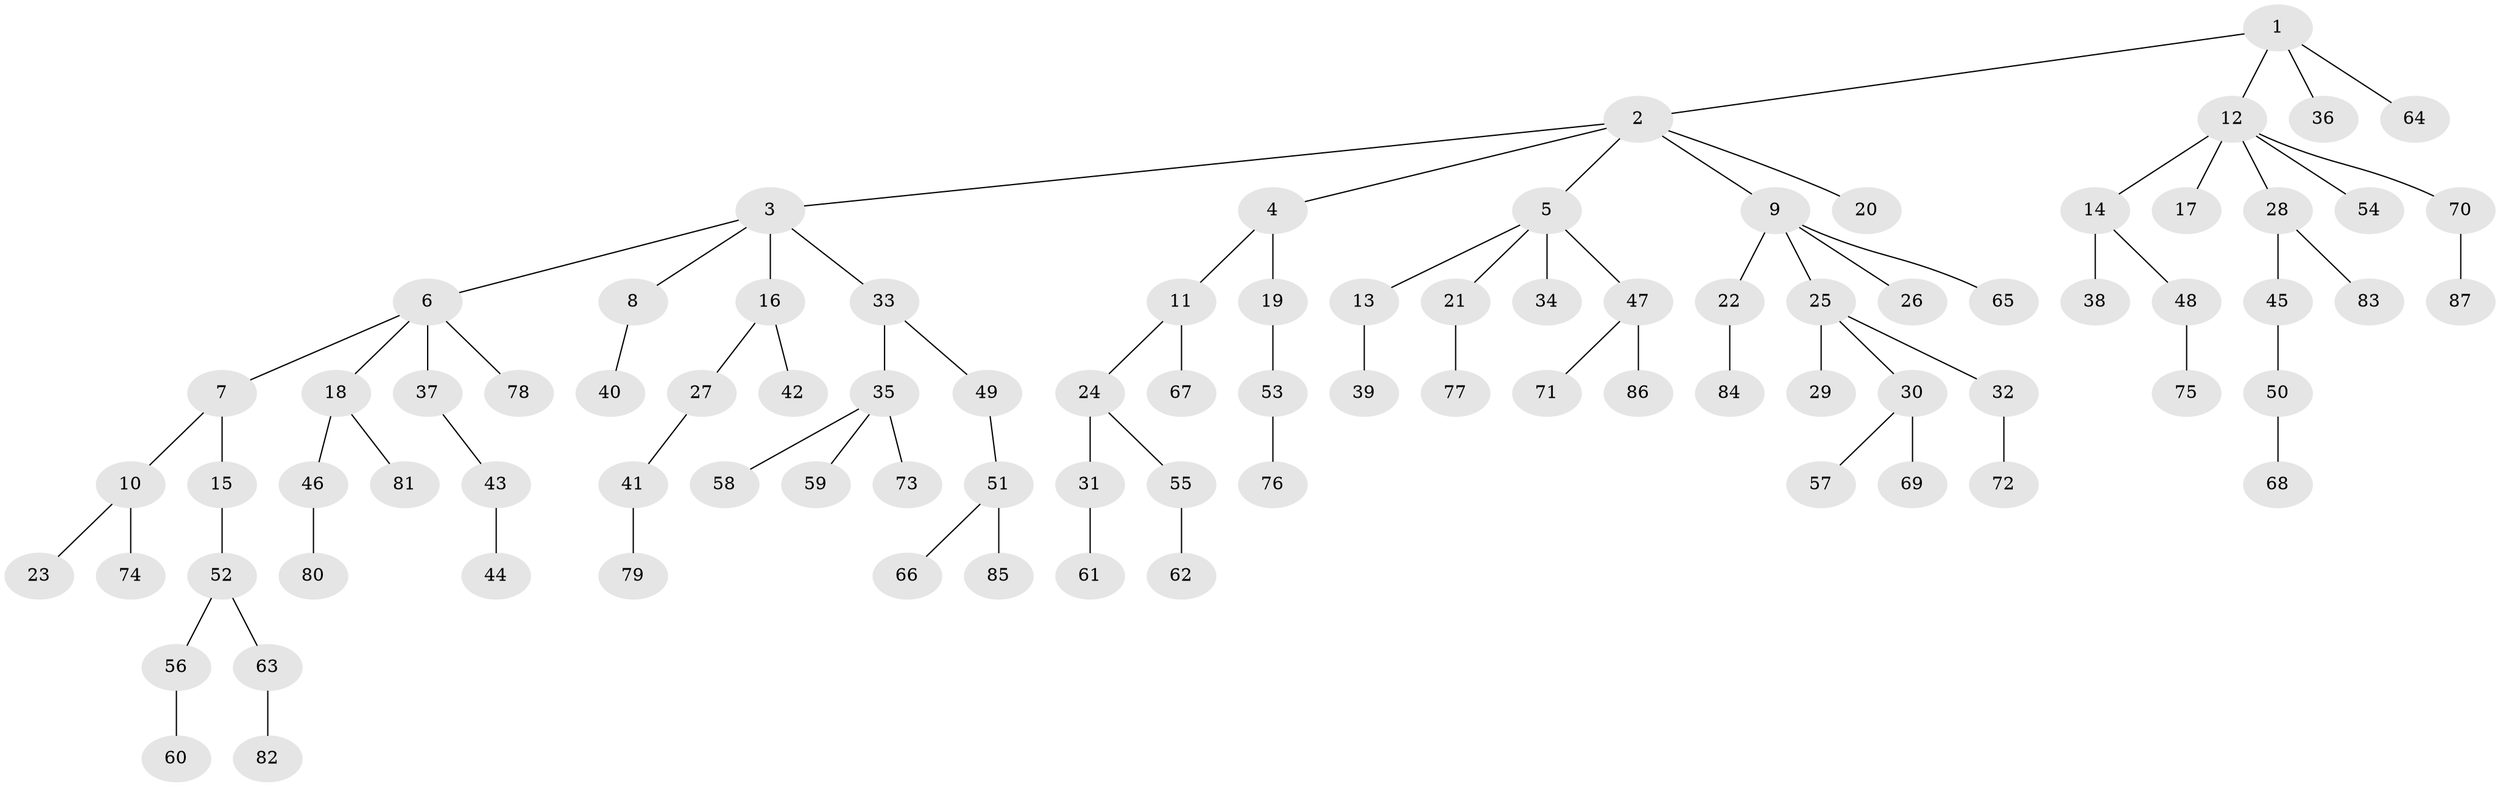 // coarse degree distribution, {2: 0.2857142857142857, 5: 0.03571428571428571, 6: 0.03571428571428571, 3: 0.10714285714285714, 1: 0.5, 4: 0.03571428571428571}
// Generated by graph-tools (version 1.1) at 2025/51/03/04/25 22:51:47]
// undirected, 87 vertices, 86 edges
graph export_dot {
  node [color=gray90,style=filled];
  1;
  2;
  3;
  4;
  5;
  6;
  7;
  8;
  9;
  10;
  11;
  12;
  13;
  14;
  15;
  16;
  17;
  18;
  19;
  20;
  21;
  22;
  23;
  24;
  25;
  26;
  27;
  28;
  29;
  30;
  31;
  32;
  33;
  34;
  35;
  36;
  37;
  38;
  39;
  40;
  41;
  42;
  43;
  44;
  45;
  46;
  47;
  48;
  49;
  50;
  51;
  52;
  53;
  54;
  55;
  56;
  57;
  58;
  59;
  60;
  61;
  62;
  63;
  64;
  65;
  66;
  67;
  68;
  69;
  70;
  71;
  72;
  73;
  74;
  75;
  76;
  77;
  78;
  79;
  80;
  81;
  82;
  83;
  84;
  85;
  86;
  87;
  1 -- 2;
  1 -- 12;
  1 -- 36;
  1 -- 64;
  2 -- 3;
  2 -- 4;
  2 -- 5;
  2 -- 9;
  2 -- 20;
  3 -- 6;
  3 -- 8;
  3 -- 16;
  3 -- 33;
  4 -- 11;
  4 -- 19;
  5 -- 13;
  5 -- 21;
  5 -- 34;
  5 -- 47;
  6 -- 7;
  6 -- 18;
  6 -- 37;
  6 -- 78;
  7 -- 10;
  7 -- 15;
  8 -- 40;
  9 -- 22;
  9 -- 25;
  9 -- 26;
  9 -- 65;
  10 -- 23;
  10 -- 74;
  11 -- 24;
  11 -- 67;
  12 -- 14;
  12 -- 17;
  12 -- 28;
  12 -- 54;
  12 -- 70;
  13 -- 39;
  14 -- 38;
  14 -- 48;
  15 -- 52;
  16 -- 27;
  16 -- 42;
  18 -- 46;
  18 -- 81;
  19 -- 53;
  21 -- 77;
  22 -- 84;
  24 -- 31;
  24 -- 55;
  25 -- 29;
  25 -- 30;
  25 -- 32;
  27 -- 41;
  28 -- 45;
  28 -- 83;
  30 -- 57;
  30 -- 69;
  31 -- 61;
  32 -- 72;
  33 -- 35;
  33 -- 49;
  35 -- 58;
  35 -- 59;
  35 -- 73;
  37 -- 43;
  41 -- 79;
  43 -- 44;
  45 -- 50;
  46 -- 80;
  47 -- 71;
  47 -- 86;
  48 -- 75;
  49 -- 51;
  50 -- 68;
  51 -- 66;
  51 -- 85;
  52 -- 56;
  52 -- 63;
  53 -- 76;
  55 -- 62;
  56 -- 60;
  63 -- 82;
  70 -- 87;
}
